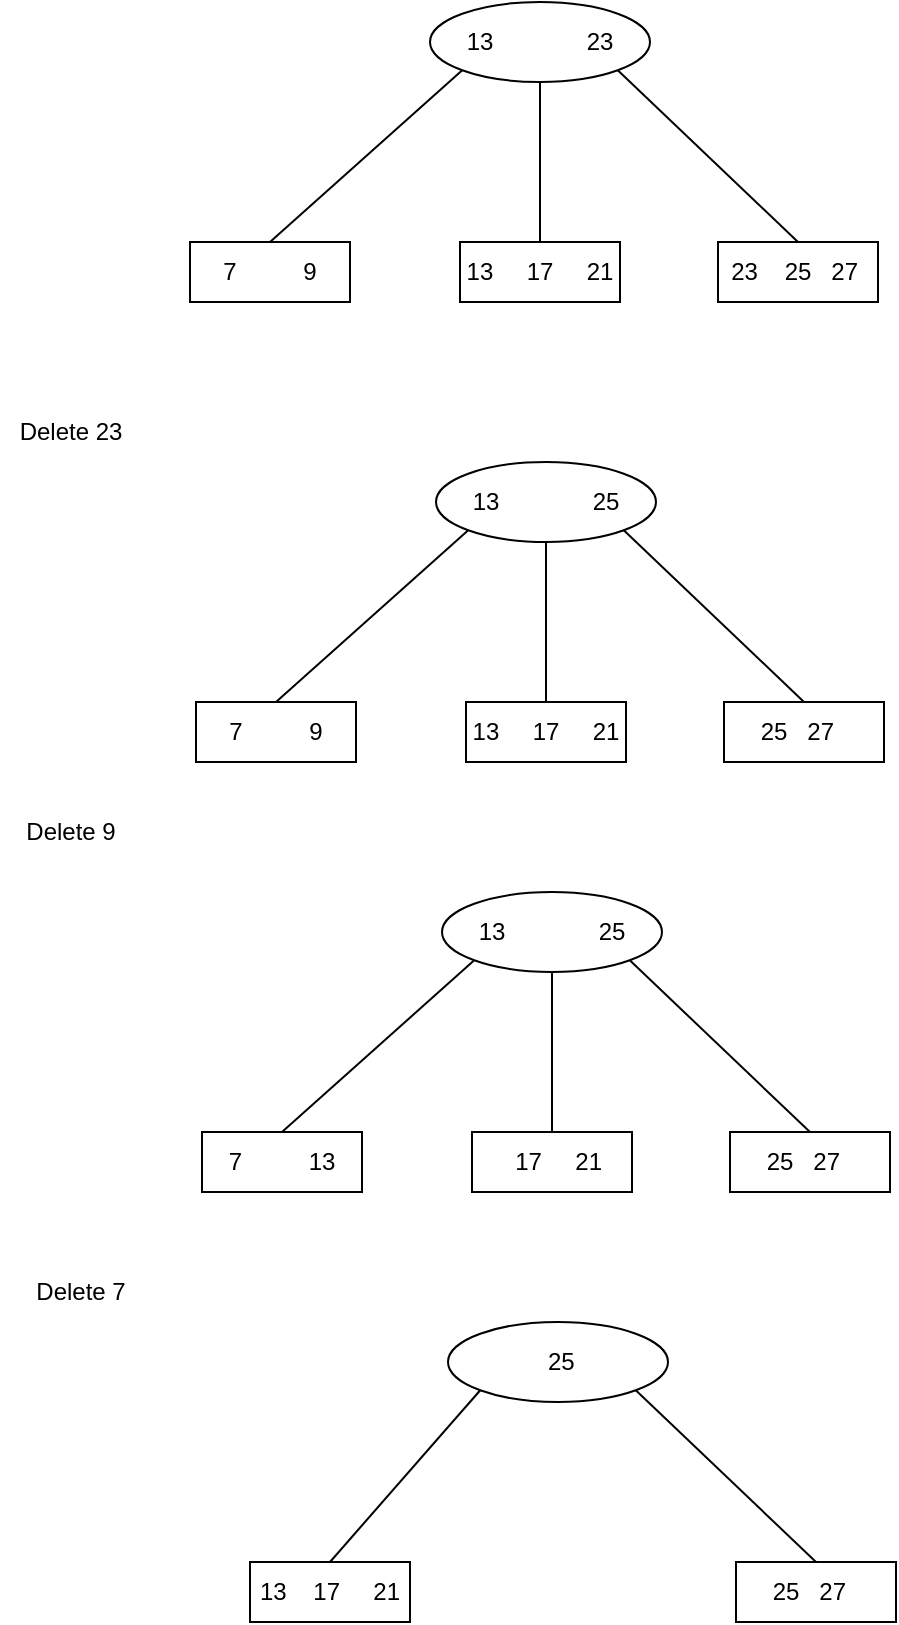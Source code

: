 <mxfile>
    <diagram id="6_c8jqZ810ljNn9V-fP3" name="Page-1">
        <mxGraphModel dx="468" dy="413" grid="1" gridSize="10" guides="1" tooltips="1" connect="1" arrows="1" fold="1" page="1" pageScale="1" pageWidth="827" pageHeight="1169" math="0" shadow="0">
            <root>
                <mxCell id="0"/>
                <mxCell id="1" parent="0"/>
                <mxCell id="2" value="13&amp;nbsp; &amp;nbsp; &amp;nbsp; &amp;nbsp; &amp;nbsp; &amp;nbsp; &amp;nbsp; 23" style="ellipse;whiteSpace=wrap;html=1;" parent="1" vertex="1">
                    <mxGeometry x="270" y="140" width="110" height="40" as="geometry"/>
                </mxCell>
                <mxCell id="3" value="7&amp;nbsp; &amp;nbsp; &amp;nbsp; &amp;nbsp; &amp;nbsp; 9" style="rounded=0;whiteSpace=wrap;html=1;" parent="1" vertex="1">
                    <mxGeometry x="150" y="260" width="80" height="30" as="geometry"/>
                </mxCell>
                <mxCell id="4" value="13&amp;nbsp; &amp;nbsp; &amp;nbsp;17&amp;nbsp; &amp;nbsp; &amp;nbsp;21" style="rounded=0;whiteSpace=wrap;html=1;" parent="1" vertex="1">
                    <mxGeometry x="285" y="260" width="80" height="30" as="geometry"/>
                </mxCell>
                <mxCell id="5" value="&amp;nbsp;23&amp;nbsp; &amp;nbsp; 25&amp;nbsp; &amp;nbsp;27&amp;nbsp;&amp;nbsp;" style="rounded=0;whiteSpace=wrap;html=1;" parent="1" vertex="1">
                    <mxGeometry x="414" y="260" width="80" height="30" as="geometry"/>
                </mxCell>
                <mxCell id="6" value="" style="endArrow=none;html=1;entryX=0.5;entryY=1;entryDx=0;entryDy=0;exitX=0.5;exitY=0;exitDx=0;exitDy=0;" parent="1" source="4" target="2" edge="1">
                    <mxGeometry width="50" height="50" relative="1" as="geometry">
                        <mxPoint x="340" y="290" as="sourcePoint"/>
                        <mxPoint x="390" y="240" as="targetPoint"/>
                    </mxGeometry>
                </mxCell>
                <mxCell id="7" value="" style="endArrow=none;html=1;entryX=0;entryY=1;entryDx=0;entryDy=0;exitX=0.5;exitY=0;exitDx=0;exitDy=0;" parent="1" source="3" target="2" edge="1">
                    <mxGeometry width="50" height="50" relative="1" as="geometry">
                        <mxPoint x="270" y="260" as="sourcePoint"/>
                        <mxPoint x="270" y="180" as="targetPoint"/>
                    </mxGeometry>
                </mxCell>
                <mxCell id="8" value="" style="endArrow=none;html=1;entryX=1;entryY=1;entryDx=0;entryDy=0;exitX=0.5;exitY=0;exitDx=0;exitDy=0;" parent="1" source="5" target="2" edge="1">
                    <mxGeometry width="50" height="50" relative="1" as="geometry">
                        <mxPoint x="345" y="280" as="sourcePoint"/>
                        <mxPoint x="345" y="200" as="targetPoint"/>
                    </mxGeometry>
                </mxCell>
                <mxCell id="32" value="Delete 23" style="text;html=1;align=center;verticalAlign=middle;resizable=0;points=[];autosize=1;strokeColor=none;fillColor=none;" parent="1" vertex="1">
                    <mxGeometry x="55" y="340" width="70" height="30" as="geometry"/>
                </mxCell>
                <mxCell id="33" value="13&amp;nbsp; &amp;nbsp; &amp;nbsp; &amp;nbsp; &amp;nbsp; &amp;nbsp; &amp;nbsp; 25" style="ellipse;whiteSpace=wrap;html=1;" parent="1" vertex="1">
                    <mxGeometry x="273" y="370" width="110" height="40" as="geometry"/>
                </mxCell>
                <mxCell id="34" value="7&amp;nbsp; &amp;nbsp; &amp;nbsp; &amp;nbsp; &amp;nbsp; 9" style="rounded=0;whiteSpace=wrap;html=1;" parent="1" vertex="1">
                    <mxGeometry x="153" y="490" width="80" height="30" as="geometry"/>
                </mxCell>
                <mxCell id="35" value="13&amp;nbsp; &amp;nbsp; &amp;nbsp;17&amp;nbsp; &amp;nbsp; &amp;nbsp;21" style="rounded=0;whiteSpace=wrap;html=1;" parent="1" vertex="1">
                    <mxGeometry x="288" y="490" width="80" height="30" as="geometry"/>
                </mxCell>
                <mxCell id="36" value="25&amp;nbsp; &amp;nbsp;27&amp;nbsp;&amp;nbsp;" style="rounded=0;whiteSpace=wrap;html=1;" parent="1" vertex="1">
                    <mxGeometry x="417" y="490" width="80" height="30" as="geometry"/>
                </mxCell>
                <mxCell id="37" value="" style="endArrow=none;html=1;entryX=0.5;entryY=1;entryDx=0;entryDy=0;exitX=0.5;exitY=0;exitDx=0;exitDy=0;" parent="1" source="35" target="33" edge="1">
                    <mxGeometry width="50" height="50" relative="1" as="geometry">
                        <mxPoint x="343" y="520" as="sourcePoint"/>
                        <mxPoint x="393" y="470" as="targetPoint"/>
                    </mxGeometry>
                </mxCell>
                <mxCell id="38" value="" style="endArrow=none;html=1;entryX=0;entryY=1;entryDx=0;entryDy=0;exitX=0.5;exitY=0;exitDx=0;exitDy=0;" parent="1" source="34" target="33" edge="1">
                    <mxGeometry width="50" height="50" relative="1" as="geometry">
                        <mxPoint x="273" y="490" as="sourcePoint"/>
                        <mxPoint x="273" y="410" as="targetPoint"/>
                    </mxGeometry>
                </mxCell>
                <mxCell id="39" value="" style="endArrow=none;html=1;entryX=1;entryY=1;entryDx=0;entryDy=0;exitX=0.5;exitY=0;exitDx=0;exitDy=0;" parent="1" source="36" target="33" edge="1">
                    <mxGeometry width="50" height="50" relative="1" as="geometry">
                        <mxPoint x="348" y="510" as="sourcePoint"/>
                        <mxPoint x="348" y="430" as="targetPoint"/>
                    </mxGeometry>
                </mxCell>
                <mxCell id="40" value="Delete 9" style="text;html=1;align=center;verticalAlign=middle;resizable=0;points=[];autosize=1;strokeColor=none;fillColor=none;" parent="1" vertex="1">
                    <mxGeometry x="55" y="540" width="70" height="30" as="geometry"/>
                </mxCell>
                <mxCell id="41" value="13&amp;nbsp; &amp;nbsp; &amp;nbsp; &amp;nbsp; &amp;nbsp; &amp;nbsp; &amp;nbsp; 25" style="ellipse;whiteSpace=wrap;html=1;" parent="1" vertex="1">
                    <mxGeometry x="276" y="585" width="110" height="40" as="geometry"/>
                </mxCell>
                <mxCell id="42" value="7&amp;nbsp; &amp;nbsp; &amp;nbsp; &amp;nbsp; &amp;nbsp; 13" style="rounded=0;whiteSpace=wrap;html=1;" parent="1" vertex="1">
                    <mxGeometry x="156" y="705" width="80" height="30" as="geometry"/>
                </mxCell>
                <mxCell id="43" value="&amp;nbsp; 17&amp;nbsp; &amp;nbsp; &amp;nbsp;21" style="rounded=0;whiteSpace=wrap;html=1;" parent="1" vertex="1">
                    <mxGeometry x="291" y="705" width="80" height="30" as="geometry"/>
                </mxCell>
                <mxCell id="44" value="25&amp;nbsp; &amp;nbsp;27&amp;nbsp;&amp;nbsp;" style="rounded=0;whiteSpace=wrap;html=1;" parent="1" vertex="1">
                    <mxGeometry x="420" y="705" width="80" height="30" as="geometry"/>
                </mxCell>
                <mxCell id="45" value="" style="endArrow=none;html=1;entryX=0.5;entryY=1;entryDx=0;entryDy=0;exitX=0.5;exitY=0;exitDx=0;exitDy=0;" parent="1" source="43" target="41" edge="1">
                    <mxGeometry width="50" height="50" relative="1" as="geometry">
                        <mxPoint x="346" y="735" as="sourcePoint"/>
                        <mxPoint x="396" y="685" as="targetPoint"/>
                    </mxGeometry>
                </mxCell>
                <mxCell id="46" value="" style="endArrow=none;html=1;entryX=0;entryY=1;entryDx=0;entryDy=0;exitX=0.5;exitY=0;exitDx=0;exitDy=0;" parent="1" source="42" target="41" edge="1">
                    <mxGeometry width="50" height="50" relative="1" as="geometry">
                        <mxPoint x="276" y="705" as="sourcePoint"/>
                        <mxPoint x="276" y="625" as="targetPoint"/>
                    </mxGeometry>
                </mxCell>
                <mxCell id="47" value="" style="endArrow=none;html=1;entryX=1;entryY=1;entryDx=0;entryDy=0;exitX=0.5;exitY=0;exitDx=0;exitDy=0;" parent="1" source="44" target="41" edge="1">
                    <mxGeometry width="50" height="50" relative="1" as="geometry">
                        <mxPoint x="351" y="725" as="sourcePoint"/>
                        <mxPoint x="351" y="645" as="targetPoint"/>
                    </mxGeometry>
                </mxCell>
                <mxCell id="48" value="Delete 7" style="text;html=1;align=center;verticalAlign=middle;resizable=0;points=[];autosize=1;strokeColor=none;fillColor=none;" parent="1" vertex="1">
                    <mxGeometry x="60" y="770" width="70" height="30" as="geometry"/>
                </mxCell>
                <mxCell id="49" value="&amp;nbsp;25" style="ellipse;whiteSpace=wrap;html=1;" parent="1" vertex="1">
                    <mxGeometry x="279" y="800" width="110" height="40" as="geometry"/>
                </mxCell>
                <mxCell id="51" value="13&amp;nbsp; &amp;nbsp; 17&amp;nbsp; &amp;nbsp; &amp;nbsp;21" style="rounded=0;whiteSpace=wrap;html=1;" parent="1" vertex="1">
                    <mxGeometry x="180" y="920" width="80" height="30" as="geometry"/>
                </mxCell>
                <mxCell id="52" value="25&amp;nbsp; &amp;nbsp;27&amp;nbsp;&amp;nbsp;" style="rounded=0;whiteSpace=wrap;html=1;" parent="1" vertex="1">
                    <mxGeometry x="423" y="920" width="80" height="30" as="geometry"/>
                </mxCell>
                <mxCell id="53" value="" style="endArrow=none;html=1;exitX=0.5;exitY=0;exitDx=0;exitDy=0;entryX=0;entryY=1;entryDx=0;entryDy=0;" parent="1" source="51" target="49" edge="1">
                    <mxGeometry width="50" height="50" relative="1" as="geometry">
                        <mxPoint x="349" y="950" as="sourcePoint"/>
                        <mxPoint x="334" y="840" as="targetPoint"/>
                    </mxGeometry>
                </mxCell>
                <mxCell id="55" value="" style="endArrow=none;html=1;entryX=1;entryY=1;entryDx=0;entryDy=0;exitX=0.5;exitY=0;exitDx=0;exitDy=0;" parent="1" source="52" target="49" edge="1">
                    <mxGeometry width="50" height="50" relative="1" as="geometry">
                        <mxPoint x="354" y="940" as="sourcePoint"/>
                        <mxPoint x="354" y="860" as="targetPoint"/>
                    </mxGeometry>
                </mxCell>
            </root>
        </mxGraphModel>
    </diagram>
</mxfile>